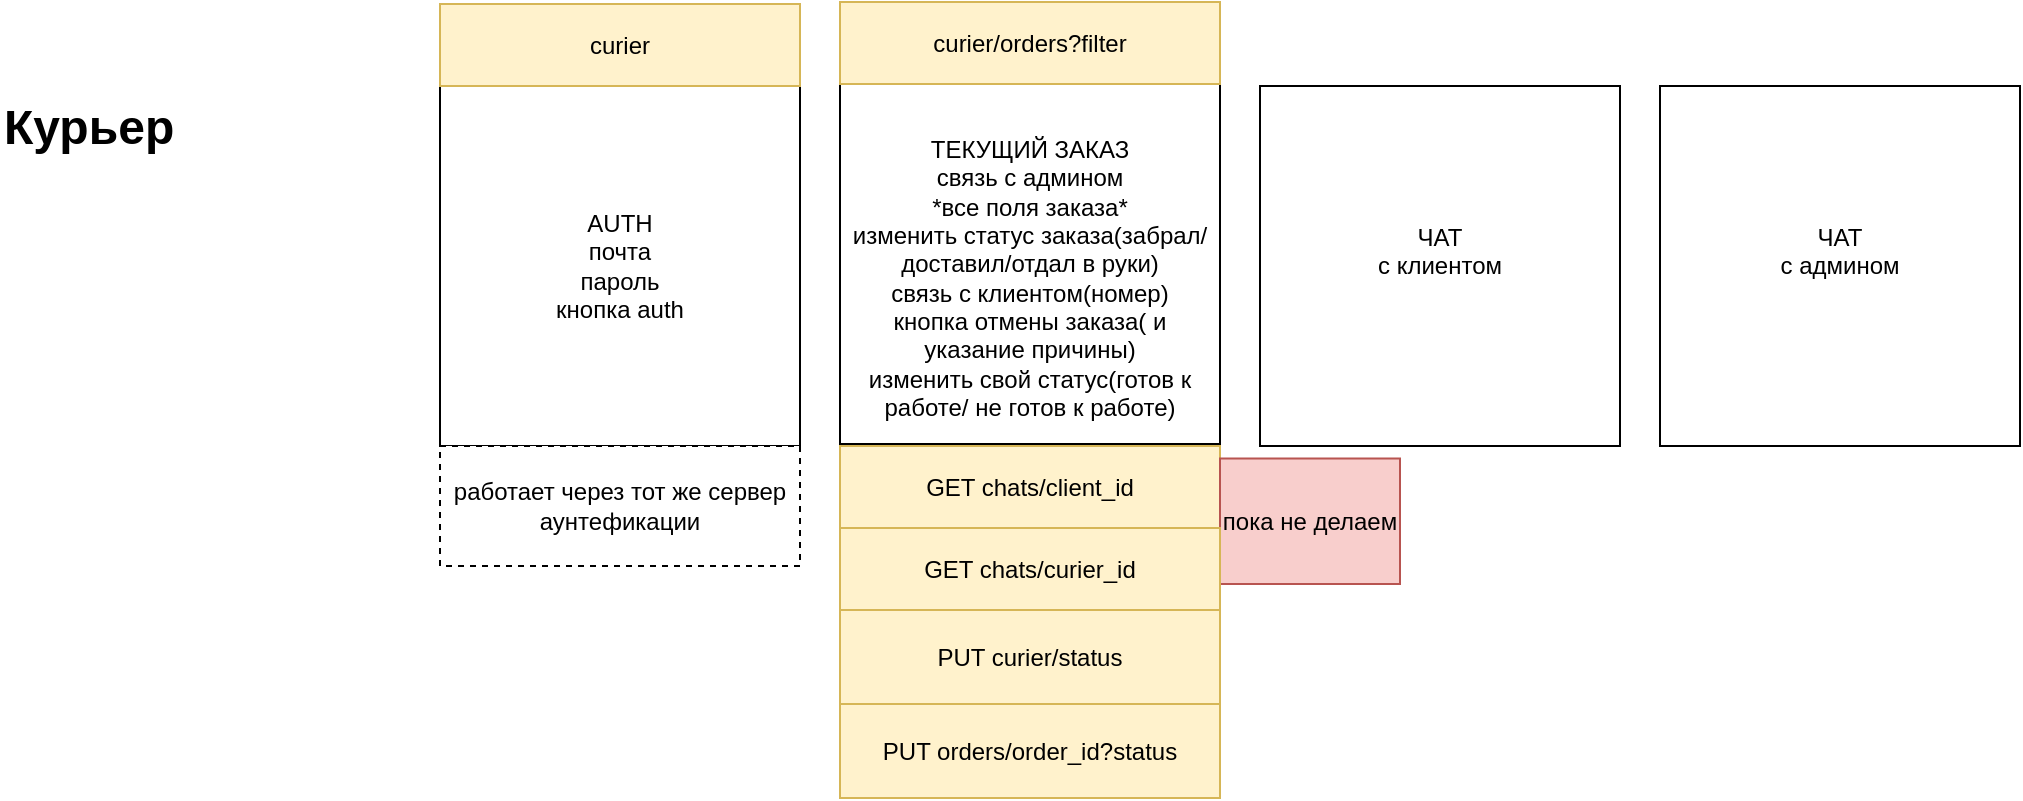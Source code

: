<mxfile version="24.1.0" type="device">
  <diagram name="Страница — 1" id="XDdJCOj5BgrIff6nonp3">
    <mxGraphModel dx="886" dy="821" grid="1" gridSize="10" guides="1" tooltips="1" connect="1" arrows="1" fold="1" page="1" pageScale="1" pageWidth="650" pageHeight="200" math="0" shadow="0">
      <root>
        <mxCell id="0" />
        <mxCell id="1" parent="0" />
        <mxCell id="ga1eZ9HjU4N5ib0OzfGF-16" value="&lt;h1 style=&quot;margin-top: 0px;&quot;&gt;Курьер&lt;/h1&gt;" style="text;html=1;whiteSpace=wrap;overflow=hidden;rounded=0;" parent="1" vertex="1">
          <mxGeometry x="-610" y="-149" width="180" height="120" as="geometry" />
        </mxCell>
        <mxCell id="ga1eZ9HjU4N5ib0OzfGF-17" value="&lt;div&gt;&lt;br&gt;&lt;/div&gt;ТЕКУЩИЙ ЗАКАЗ&lt;div&gt;связь с админом&lt;br&gt;&lt;div&gt;*все поля заказа*&lt;/div&gt;&lt;div&gt;изменить статус заказа(забрал/доставил/отдал в руки)&lt;/div&gt;&lt;div&gt;связь с клиентом(номер)&lt;/div&gt;&lt;div&gt;кнопка отмены заказа( и указание причины)&lt;/div&gt;&lt;div&gt;изменить свой статус(готов к работе/ не готов к работе)&lt;/div&gt;&lt;/div&gt;" style="rounded=0;whiteSpace=wrap;html=1;" parent="1" vertex="1">
          <mxGeometry x="-190" y="-150" width="190" height="180" as="geometry" />
        </mxCell>
        <mxCell id="ga1eZ9HjU4N5ib0OzfGF-18" value="ЧАТ&lt;div&gt;с клиентом&lt;/div&gt;&lt;div&gt;&lt;br&gt;&lt;/div&gt;" style="rounded=0;whiteSpace=wrap;html=1;" parent="1" vertex="1">
          <mxGeometry x="20" y="-149" width="180" height="180" as="geometry" />
        </mxCell>
        <mxCell id="ga1eZ9HjU4N5ib0OzfGF-26" value="AUTH&lt;div&gt;почта&lt;/div&gt;&lt;div&gt;пароль&lt;/div&gt;&lt;div&gt;кнопка auth&lt;br&gt;&lt;/div&gt;" style="rounded=0;whiteSpace=wrap;html=1;" parent="1" vertex="1">
          <mxGeometry x="-390" y="-149" width="180" height="180" as="geometry" />
        </mxCell>
        <mxCell id="ga1eZ9HjU4N5ib0OzfGF-36" value="ЧАТ&lt;div&gt;с админом&lt;/div&gt;&lt;div&gt;&lt;br&gt;&lt;/div&gt;" style="rounded=0;whiteSpace=wrap;html=1;" parent="1" vertex="1">
          <mxGeometry x="220" y="-149" width="180" height="180" as="geometry" />
        </mxCell>
        <mxCell id="Vo2AhKAFezC1k_RzdGDW-3" value="работает через тот же сервер аунтефикации" style="rounded=0;whiteSpace=wrap;html=1;dashed=1;" parent="1" vertex="1">
          <mxGeometry x="-390" y="31" width="180" height="60" as="geometry" />
        </mxCell>
        <mxCell id="Vo2AhKAFezC1k_RzdGDW-4" value="curier" style="rounded=0;whiteSpace=wrap;html=1;fillColor=#fff2cc;strokeColor=#d6b656;" parent="1" vertex="1">
          <mxGeometry x="-390" y="-190" width="180" height="41" as="geometry" />
        </mxCell>
        <mxCell id="Vo2AhKAFezC1k_RzdGDW-5" value="curier/orders?filter" style="rounded=0;whiteSpace=wrap;html=1;fillColor=#fff2cc;strokeColor=#d6b656;" parent="1" vertex="1">
          <mxGeometry x="-190" y="-191" width="190" height="41" as="geometry" />
        </mxCell>
        <mxCell id="Vo2AhKAFezC1k_RzdGDW-9" value="GET chats/client_id" style="rounded=0;whiteSpace=wrap;html=1;fillColor=#fff2cc;strokeColor=#d6b656;" parent="1" vertex="1">
          <mxGeometry x="-190" y="31" width="190" height="41" as="geometry" />
        </mxCell>
        <mxCell id="Vo2AhKAFezC1k_RzdGDW-10" value="пока не делаем" style="rounded=0;whiteSpace=wrap;html=1;fillColor=#f8cecc;strokeColor=#b85450;" parent="1" vertex="1">
          <mxGeometry y="37.25" width="90" height="62.75" as="geometry" />
        </mxCell>
        <mxCell id="Vo2AhKAFezC1k_RzdGDW-12" value="GET chats/curier_id" style="rounded=0;whiteSpace=wrap;html=1;fillColor=#fff2cc;strokeColor=#d6b656;" parent="1" vertex="1">
          <mxGeometry x="-190" y="72" width="190" height="41" as="geometry" />
        </mxCell>
        <mxCell id="Vo2AhKAFezC1k_RzdGDW-13" value="PUT curier/status" style="rounded=0;whiteSpace=wrap;html=1;fillColor=#fff2cc;strokeColor=#d6b656;" parent="1" vertex="1">
          <mxGeometry x="-190" y="113" width="190" height="47" as="geometry" />
        </mxCell>
        <mxCell id="Vo2AhKAFezC1k_RzdGDW-14" value="PUT orders/order_id?status" style="rounded=0;whiteSpace=wrap;html=1;fillColor=#fff2cc;strokeColor=#d6b656;" parent="1" vertex="1">
          <mxGeometry x="-190" y="160" width="190" height="47" as="geometry" />
        </mxCell>
      </root>
    </mxGraphModel>
  </diagram>
</mxfile>
